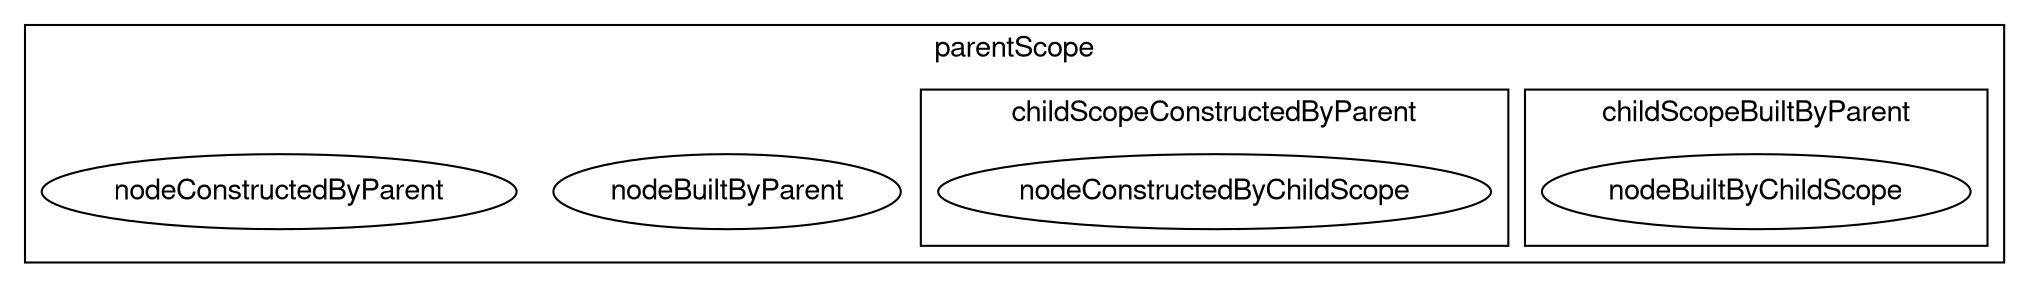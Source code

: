 digraph unix {
  graph [ dpi = 75 ]; 
  graph [nodesep = 0.25; ranksep=0.25];
  fontname="Helvetica,Arial,sans-serif"
  node [fontname="Helvetica,Arial,sans-serif"]
  edge [fontname="Helvetica,Arial,sans-serif"]
  subgraph cluster_parentScope_2 {
    label = "parentScope"; // scope
    nodeBuiltByParent_0 [
      label = "nodeBuiltByParent"; // node
    ];
    nodeConstructedByParent_1 [
      label = "nodeConstructedByParent"; // node
    ];
    subgraph cluster_childScopeBuiltByParent_3 {
      label = "childScopeBuiltByParent"; // scope
      nodeBuiltByChildScope_2 [
        label = "nodeBuiltByChildScope"; // node
      ];
      
    }
    subgraph cluster_childScopeConstructedByParent_4 {
      label = "childScopeConstructedByParent"; // scope
      nodeConstructedByChildScope_3 [
        label = "nodeConstructedByChildScope"; // node
      ];
      
    }
    
  }
}
